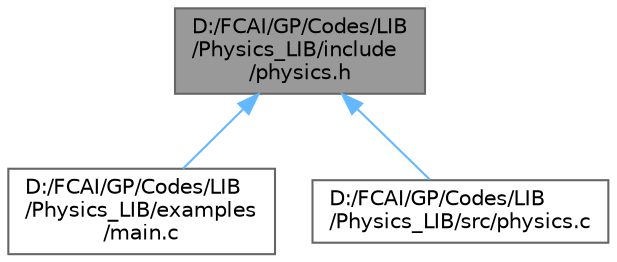 digraph "D:/FCAI/GP/Codes/LIB/Physics_LIB/include/physics.h"
{
 // LATEX_PDF_SIZE
  bgcolor="transparent";
  edge [fontname=Helvetica,fontsize=10,labelfontname=Helvetica,labelfontsize=10];
  node [fontname=Helvetica,fontsize=10,shape=box,height=0.2,width=0.4];
  Node1 [id="Node000001",label="D:/FCAI/GP/Codes/LIB\l/Physics_LIB/include\l/physics.h",height=0.2,width=0.4,color="gray40", fillcolor="grey60", style="filled", fontcolor="black",tooltip=" "];
  Node1 -> Node2 [id="edge1_Node000001_Node000002",dir="back",color="steelblue1",style="solid",tooltip=" "];
  Node2 [id="Node000002",label="D:/FCAI/GP/Codes/LIB\l/Physics_LIB/examples\l/main.c",height=0.2,width=0.4,color="grey40", fillcolor="white", style="filled",URL="$_physics___l_i_b_2examples_2main_8c.html",tooltip=" "];
  Node1 -> Node3 [id="edge2_Node000001_Node000003",dir="back",color="steelblue1",style="solid",tooltip=" "];
  Node3 [id="Node000003",label="D:/FCAI/GP/Codes/LIB\l/Physics_LIB/src/physics.c",height=0.2,width=0.4,color="grey40", fillcolor="white", style="filled",URL="$_physics___l_i_b_2src_2physics_8c.html",tooltip="This file contains collection of all simulations calls."];
}

